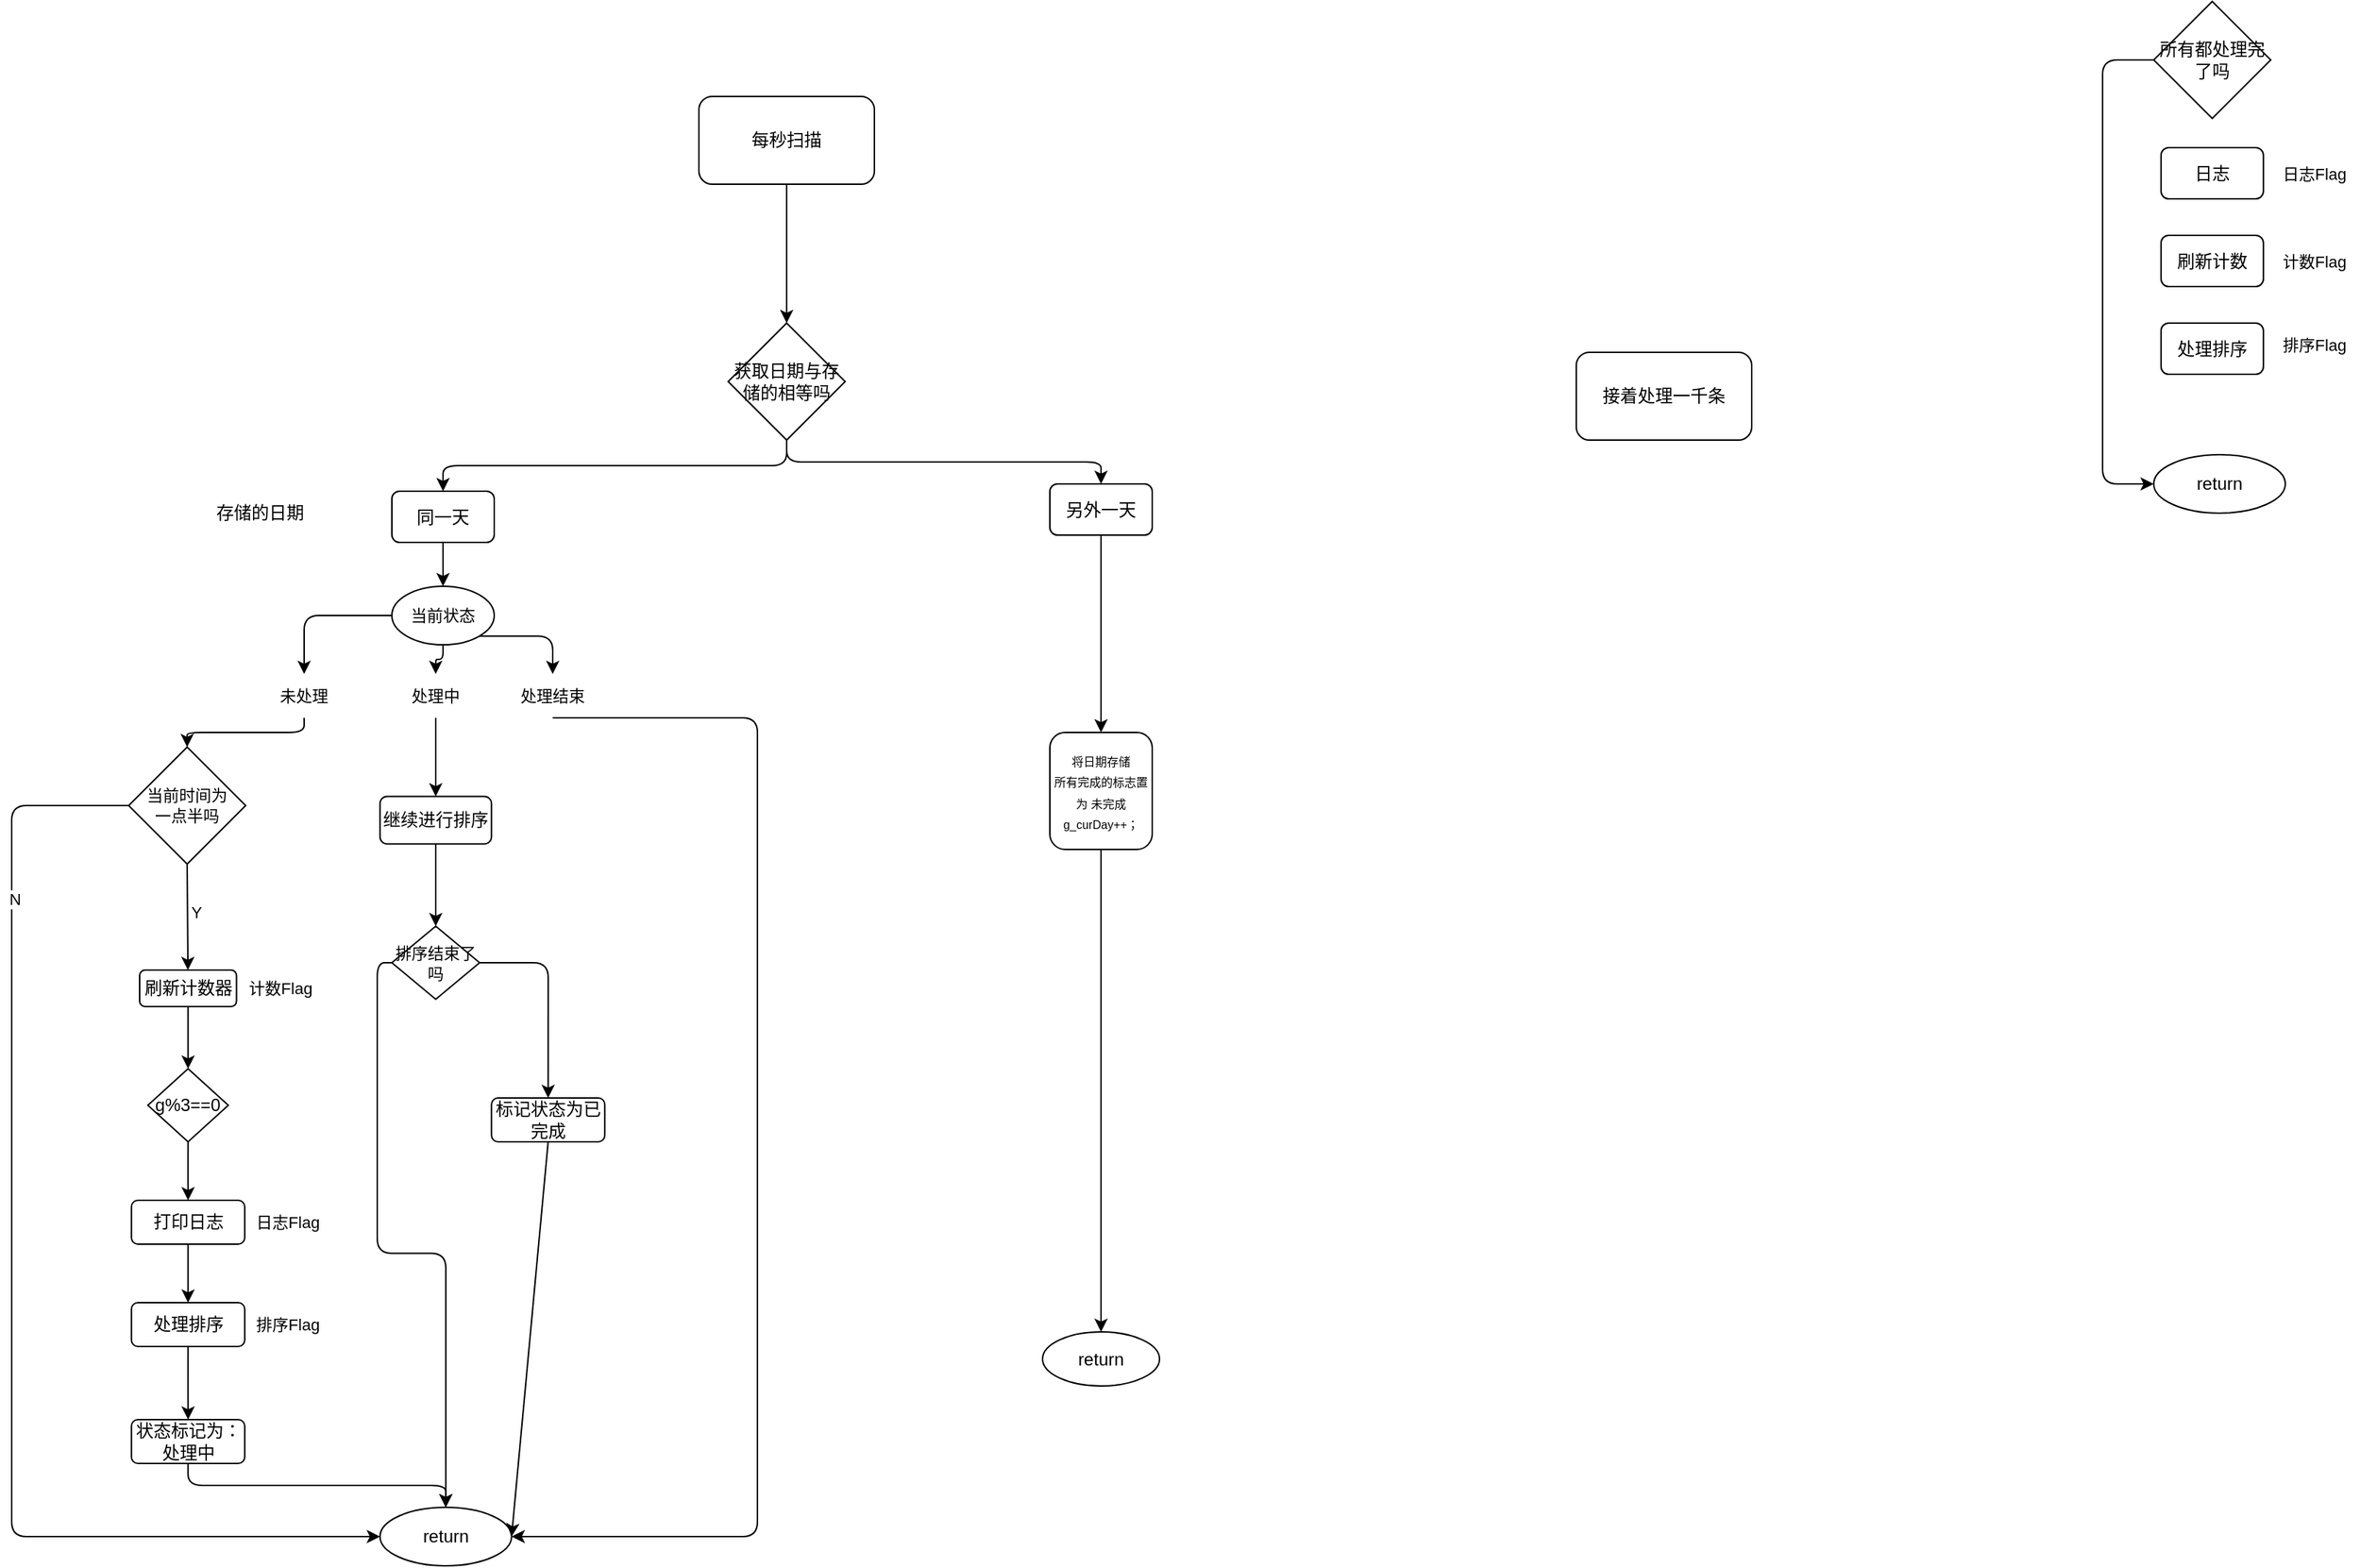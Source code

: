 <mxfile>
    <diagram id="Uj2iqn0dKsXNn-vPM0p7" name="第 1 页">
        <mxGraphModel dx="1261" dy="924" grid="1" gridSize="10" guides="1" tooltips="1" connect="1" arrows="1" fold="1" page="1" pageScale="1" pageWidth="827" pageHeight="1169" math="0" shadow="0">
            <root>
                <mxCell id="0"/>
                <mxCell id="1" parent="0"/>
                <mxCell id="84" style="edgeStyle=orthogonalEdgeStyle;html=1;exitX=0.5;exitY=1;exitDx=0;exitDy=0;fontSize=11;" parent="1" source="12" target="13" edge="1">
                    <mxGeometry relative="1" as="geometry"/>
                </mxCell>
                <mxCell id="12" value="g%3==0" style="rhombus;whiteSpace=wrap;html=1;" parent="1" vertex="1">
                    <mxGeometry x="433.13" y="1190" width="55" height="50" as="geometry"/>
                </mxCell>
                <mxCell id="83" style="edgeStyle=orthogonalEdgeStyle;html=1;exitX=0.5;exitY=1;exitDx=0;exitDy=0;entryX=0.5;entryY=0;entryDx=0;entryDy=0;fontSize=11;" parent="1" source="13" target="79" edge="1">
                    <mxGeometry relative="1" as="geometry"/>
                </mxCell>
                <mxCell id="64" style="edgeStyle=orthogonalEdgeStyle;html=1;exitX=0.5;exitY=1;exitDx=0;exitDy=0;entryX=0.5;entryY=0;entryDx=0;entryDy=0;fontSize=8;" parent="1" source="37" target="49" edge="1">
                    <mxGeometry relative="1" as="geometry"/>
                </mxCell>
                <mxCell id="37" value="每秒扫描" style="rounded=1;whiteSpace=wrap;html=1;" parent="1" vertex="1">
                    <mxGeometry x="810" y="525" width="120" height="60" as="geometry"/>
                </mxCell>
                <mxCell id="41" style="edgeStyle=orthogonalEdgeStyle;html=1;exitX=0;exitY=0.5;exitDx=0;exitDy=0;entryX=0;entryY=0.5;entryDx=0;entryDy=0;" parent="1" source="39" target="40" edge="1">
                    <mxGeometry relative="1" as="geometry">
                        <Array as="points">
                            <mxPoint x="1769.94" y="500"/>
                            <mxPoint x="1769.94" y="790"/>
                        </Array>
                    </mxGeometry>
                </mxCell>
                <mxCell id="39" value="所有都处理完了吗" style="rhombus;whiteSpace=wrap;html=1;" parent="1" vertex="1">
                    <mxGeometry x="1804.94" y="460" width="80" height="80" as="geometry"/>
                </mxCell>
                <mxCell id="40" value="return" style="ellipse;whiteSpace=wrap;html=1;" parent="1" vertex="1">
                    <mxGeometry x="1804.94" y="770" width="90" height="40" as="geometry"/>
                </mxCell>
                <mxCell id="42" value="接着处理一千条" style="rounded=1;whiteSpace=wrap;html=1;" parent="1" vertex="1">
                    <mxGeometry x="1410" y="700" width="120" height="60" as="geometry"/>
                </mxCell>
                <mxCell id="48" value="存储的日期" style="text;html=1;strokeColor=none;fillColor=none;align=center;verticalAlign=middle;whiteSpace=wrap;rounded=0;" parent="1" vertex="1">
                    <mxGeometry x="470" y="795" width="80" height="30" as="geometry"/>
                </mxCell>
                <mxCell id="56" style="edgeStyle=orthogonalEdgeStyle;html=1;exitX=0.5;exitY=1;exitDx=0;exitDy=0;" parent="1" source="49" target="50" edge="1">
                    <mxGeometry relative="1" as="geometry"/>
                </mxCell>
                <mxCell id="57" style="edgeStyle=orthogonalEdgeStyle;html=1;exitX=0.5;exitY=1;exitDx=0;exitDy=0;" parent="1" source="49" target="52" edge="1">
                    <mxGeometry relative="1" as="geometry"/>
                </mxCell>
                <mxCell id="49" value="获取日期与存储的相等吗" style="rhombus;whiteSpace=wrap;html=1;" parent="1" vertex="1">
                    <mxGeometry x="830" y="680" width="80" height="80" as="geometry"/>
                </mxCell>
                <mxCell id="102" style="edgeStyle=orthogonalEdgeStyle;html=1;exitX=0.5;exitY=1;exitDx=0;exitDy=0;entryX=0.5;entryY=0;entryDx=0;entryDy=0;fontSize=11;" parent="1" source="50" target="69" edge="1">
                    <mxGeometry relative="1" as="geometry"/>
                </mxCell>
                <mxCell id="50" value="同一天" style="rounded=1;whiteSpace=wrap;html=1;" parent="1" vertex="1">
                    <mxGeometry x="600" y="795" width="70" height="35" as="geometry"/>
                </mxCell>
                <mxCell id="114" style="edgeStyle=orthogonalEdgeStyle;html=1;exitX=0.5;exitY=1;exitDx=0;exitDy=0;" edge="1" parent="1" source="52" target="54">
                    <mxGeometry relative="1" as="geometry"/>
                </mxCell>
                <mxCell id="52" value="另外一天" style="rounded=1;whiteSpace=wrap;html=1;" parent="1" vertex="1">
                    <mxGeometry x="1050" y="790" width="70" height="35" as="geometry"/>
                </mxCell>
                <mxCell id="115" style="edgeStyle=orthogonalEdgeStyle;html=1;exitX=0.5;exitY=1;exitDx=0;exitDy=0;" edge="1" parent="1" source="54" target="58">
                    <mxGeometry relative="1" as="geometry"/>
                </mxCell>
                <mxCell id="54" value="&lt;font style=&quot;font-size: 8px&quot;&gt;将日期存储&lt;br&gt;所有完成的标志置为 未完成&lt;br&gt;g_curDay++；&lt;br&gt;&lt;/font&gt;" style="rounded=1;whiteSpace=wrap;html=1;" parent="1" vertex="1">
                    <mxGeometry x="1050" y="960" width="70" height="80" as="geometry"/>
                </mxCell>
                <mxCell id="58" value="return" style="ellipse;whiteSpace=wrap;html=1;" parent="1" vertex="1">
                    <mxGeometry x="1045" y="1370" width="80" height="37" as="geometry"/>
                </mxCell>
                <mxCell id="62" value="日志" style="rounded=1;whiteSpace=wrap;html=1;" parent="1" vertex="1">
                    <mxGeometry x="1809.94" y="560" width="70" height="35" as="geometry"/>
                </mxCell>
                <mxCell id="63" value="刷新计数" style="rounded=1;whiteSpace=wrap;html=1;" parent="1" vertex="1">
                    <mxGeometry x="1809.94" y="620" width="70" height="35" as="geometry"/>
                </mxCell>
                <mxCell id="65" value="处理排序" style="rounded=1;whiteSpace=wrap;html=1;" parent="1" vertex="1">
                    <mxGeometry x="1809.94" y="680" width="70" height="35" as="geometry"/>
                </mxCell>
                <mxCell id="66" value="&lt;font style=&quot;font-size: 11px&quot;&gt;日志Flag&lt;/font&gt;" style="text;html=1;strokeColor=none;fillColor=none;align=center;verticalAlign=middle;whiteSpace=wrap;rounded=0;fontSize=8;" parent="1" vertex="1">
                    <mxGeometry x="1884.94" y="562.5" width="60" height="30" as="geometry"/>
                </mxCell>
                <mxCell id="67" value="&lt;font style=&quot;font-size: 11px&quot;&gt;计数Flag&lt;/font&gt;" style="text;html=1;strokeColor=none;fillColor=none;align=center;verticalAlign=middle;whiteSpace=wrap;rounded=0;fontSize=8;" parent="1" vertex="1">
                    <mxGeometry x="1884.94" y="622.5" width="60" height="30" as="geometry"/>
                </mxCell>
                <mxCell id="68" value="&lt;font style=&quot;font-size: 11px&quot;&gt;排序Flag&lt;/font&gt;" style="text;html=1;strokeColor=none;fillColor=none;align=center;verticalAlign=middle;whiteSpace=wrap;rounded=0;fontSize=8;" parent="1" vertex="1">
                    <mxGeometry x="1884.94" y="680" width="60" height="30" as="geometry"/>
                </mxCell>
                <mxCell id="103" style="edgeStyle=orthogonalEdgeStyle;html=1;exitX=0.5;exitY=1;exitDx=0;exitDy=0;fontSize=11;" parent="1" source="69" target="72" edge="1">
                    <mxGeometry relative="1" as="geometry"/>
                </mxCell>
                <mxCell id="104" style="edgeStyle=orthogonalEdgeStyle;html=1;exitX=1;exitY=1;exitDx=0;exitDy=0;fontSize=11;" parent="1" source="69" target="73" edge="1">
                    <mxGeometry relative="1" as="geometry"/>
                </mxCell>
                <mxCell id="105" style="edgeStyle=orthogonalEdgeStyle;html=1;exitX=0;exitY=0.5;exitDx=0;exitDy=0;fontSize=11;" parent="1" source="69" target="71" edge="1">
                    <mxGeometry relative="1" as="geometry"/>
                </mxCell>
                <mxCell id="69" value="当前状态" style="ellipse;whiteSpace=wrap;html=1;fontSize=11;" parent="1" vertex="1">
                    <mxGeometry x="600" y="860" width="70" height="40" as="geometry"/>
                </mxCell>
                <mxCell id="106" style="edgeStyle=orthogonalEdgeStyle;html=1;exitX=0.5;exitY=1;exitDx=0;exitDy=0;entryX=0.5;entryY=0;entryDx=0;entryDy=0;fontSize=11;" parent="1" source="71" target="74" edge="1">
                    <mxGeometry relative="1" as="geometry"/>
                </mxCell>
                <mxCell id="71" value="未处理" style="text;html=1;strokeColor=none;fillColor=none;align=center;verticalAlign=middle;whiteSpace=wrap;rounded=0;fontSize=11;" parent="1" vertex="1">
                    <mxGeometry x="510" y="920" width="60" height="30" as="geometry"/>
                </mxCell>
                <mxCell id="99" style="edgeStyle=none;html=1;exitX=0.5;exitY=1;exitDx=0;exitDy=0;fontSize=11;" parent="1" source="72" target="90" edge="1">
                    <mxGeometry relative="1" as="geometry"/>
                </mxCell>
                <mxCell id="72" value="处理中" style="text;html=1;strokeColor=none;fillColor=none;align=center;verticalAlign=middle;whiteSpace=wrap;rounded=0;fontSize=11;" parent="1" vertex="1">
                    <mxGeometry x="600" y="920" width="60" height="30" as="geometry"/>
                </mxCell>
                <mxCell id="101" style="edgeStyle=orthogonalEdgeStyle;html=1;exitX=0.5;exitY=1;exitDx=0;exitDy=0;entryX=1;entryY=0.5;entryDx=0;entryDy=0;fontSize=11;" parent="1" source="73" target="75" edge="1">
                    <mxGeometry relative="1" as="geometry">
                        <Array as="points">
                            <mxPoint x="850" y="950"/>
                            <mxPoint x="850" y="1510"/>
                        </Array>
                    </mxGeometry>
                </mxCell>
                <mxCell id="73" value="处理结束" style="text;html=1;strokeColor=none;fillColor=none;align=center;verticalAlign=middle;whiteSpace=wrap;rounded=0;fontSize=11;" parent="1" vertex="1">
                    <mxGeometry x="680" y="920" width="60" height="30" as="geometry"/>
                </mxCell>
                <mxCell id="76" style="edgeStyle=orthogonalEdgeStyle;html=1;exitX=0;exitY=0.5;exitDx=0;exitDy=0;entryX=0;entryY=0.5;entryDx=0;entryDy=0;fontSize=11;" parent="1" source="74" target="75" edge="1">
                    <mxGeometry relative="1" as="geometry">
                        <Array as="points">
                            <mxPoint x="340" y="1010"/>
                            <mxPoint x="340" y="1510"/>
                        </Array>
                    </mxGeometry>
                </mxCell>
                <mxCell id="77" value="N" style="edgeLabel;html=1;align=center;verticalAlign=middle;resizable=0;points=[];fontSize=11;" parent="76" vertex="1" connectable="0">
                    <mxGeometry x="-0.655" y="2" relative="1" as="geometry">
                        <mxPoint as="offset"/>
                    </mxGeometry>
                </mxCell>
                <mxCell id="85" style="html=1;exitX=0.5;exitY=1;exitDx=0;exitDy=0;fontSize=11;" parent="1" source="74" target="78" edge="1">
                    <mxGeometry relative="1" as="geometry"/>
                </mxCell>
                <mxCell id="86" value="Y" style="edgeLabel;html=1;align=center;verticalAlign=middle;resizable=0;points=[];fontSize=11;" parent="85" vertex="1" connectable="0">
                    <mxGeometry x="-0.509" y="2" relative="1" as="geometry">
                        <mxPoint x="4" y="15" as="offset"/>
                    </mxGeometry>
                </mxCell>
                <mxCell id="74" value="当前时间为&lt;br&gt;一点半吗" style="rhombus;whiteSpace=wrap;html=1;fontSize=11;" parent="1" vertex="1">
                    <mxGeometry x="420" y="970" width="80" height="80" as="geometry"/>
                </mxCell>
                <mxCell id="75" value="return" style="ellipse;whiteSpace=wrap;html=1;" parent="1" vertex="1">
                    <mxGeometry x="591.88" y="1490" width="90" height="40" as="geometry"/>
                </mxCell>
                <mxCell id="88" style="edgeStyle=none;html=1;exitX=0.5;exitY=1;exitDx=0;exitDy=0;entryX=0.5;entryY=0;entryDx=0;entryDy=0;fontSize=11;" parent="1" source="78" target="12" edge="1">
                    <mxGeometry relative="1" as="geometry"/>
                </mxCell>
                <mxCell id="82" style="edgeStyle=orthogonalEdgeStyle;html=1;exitX=0.5;exitY=1;exitDx=0;exitDy=0;fontSize=11;" parent="1" source="79" target="80" edge="1">
                    <mxGeometry relative="1" as="geometry"/>
                </mxCell>
                <mxCell id="81" style="edgeStyle=orthogonalEdgeStyle;html=1;exitX=0.5;exitY=1;exitDx=0;exitDy=0;fontSize=11;" parent="1" source="80" target="75" edge="1">
                    <mxGeometry relative="1" as="geometry"/>
                </mxCell>
                <mxCell id="80" value="状态标记为：&lt;br&gt;处理中" style="rounded=1;whiteSpace=wrap;html=1;" parent="1" vertex="1">
                    <mxGeometry x="421.88" y="1430" width="77.5" height="30" as="geometry"/>
                </mxCell>
                <mxCell id="100" style="edgeStyle=none;html=1;exitX=0.5;exitY=1;exitDx=0;exitDy=0;entryX=0.5;entryY=0;entryDx=0;entryDy=0;fontSize=11;" parent="1" source="90" target="91" edge="1">
                    <mxGeometry relative="1" as="geometry"/>
                </mxCell>
                <mxCell id="90" value="继续进行排序" style="rounded=1;whiteSpace=wrap;html=1;" parent="1" vertex="1">
                    <mxGeometry x="591.88" y="1003.75" width="76.25" height="32.5" as="geometry"/>
                </mxCell>
                <mxCell id="96" style="edgeStyle=orthogonalEdgeStyle;html=1;exitX=1;exitY=0.5;exitDx=0;exitDy=0;entryX=0.5;entryY=0;entryDx=0;entryDy=0;fontSize=11;" parent="1" source="91" target="92" edge="1">
                    <mxGeometry relative="1" as="geometry"/>
                </mxCell>
                <mxCell id="113" style="edgeStyle=orthogonalEdgeStyle;html=1;exitX=0;exitY=0.5;exitDx=0;exitDy=0;entryX=0.5;entryY=0;entryDx=0;entryDy=0;" edge="1" parent="1" source="91" target="75">
                    <mxGeometry relative="1" as="geometry"/>
                </mxCell>
                <mxCell id="91" value="排序结束了吗" style="rhombus;whiteSpace=wrap;html=1;fontSize=11;" parent="1" vertex="1">
                    <mxGeometry x="600" y="1092.5" width="60" height="50" as="geometry"/>
                </mxCell>
                <mxCell id="98" style="edgeStyle=none;html=1;exitX=0.5;exitY=1;exitDx=0;exitDy=0;entryX=1;entryY=0.5;entryDx=0;entryDy=0;fontSize=11;" parent="1" source="92" target="75" edge="1">
                    <mxGeometry relative="1" as="geometry"/>
                </mxCell>
                <mxCell id="92" value="标记状态为已完成" style="rounded=1;whiteSpace=wrap;html=1;" parent="1" vertex="1">
                    <mxGeometry x="668.13" y="1210" width="77.5" height="30" as="geometry"/>
                </mxCell>
                <mxCell id="108" value="" style="group" vertex="1" connectable="0" parent="1">
                    <mxGeometry x="421.88" y="1280" width="137.5" height="30" as="geometry"/>
                </mxCell>
                <mxCell id="13" value="打印日志" style="rounded=1;whiteSpace=wrap;html=1;" parent="108" vertex="1">
                    <mxGeometry width="77.5" height="30" as="geometry"/>
                </mxCell>
                <mxCell id="107" value="&lt;font style=&quot;font-size: 11px&quot;&gt;日志Flag&lt;/font&gt;" style="text;html=1;strokeColor=none;fillColor=none;align=center;verticalAlign=middle;whiteSpace=wrap;rounded=0;fontSize=8;" vertex="1" parent="108">
                    <mxGeometry x="77.5" width="60" height="30" as="geometry"/>
                </mxCell>
                <mxCell id="110" value="" style="group" vertex="1" connectable="0" parent="1">
                    <mxGeometry x="427.5" y="1120" width="126.25" height="30" as="geometry"/>
                </mxCell>
                <mxCell id="78" value="刷新计数器" style="rounded=1;whiteSpace=wrap;html=1;" parent="110" vertex="1">
                    <mxGeometry y="2.5" width="66.25" height="25" as="geometry"/>
                </mxCell>
                <mxCell id="109" value="&lt;font style=&quot;font-size: 11px&quot;&gt;计数Flag&lt;/font&gt;" style="text;html=1;strokeColor=none;fillColor=none;align=center;verticalAlign=middle;whiteSpace=wrap;rounded=0;fontSize=8;" vertex="1" parent="110">
                    <mxGeometry x="66.25" width="60" height="30" as="geometry"/>
                </mxCell>
                <mxCell id="112" value="" style="group" vertex="1" connectable="0" parent="1">
                    <mxGeometry x="421.88" y="1350" width="137.5" height="30" as="geometry"/>
                </mxCell>
                <mxCell id="79" value="处理排序" style="rounded=1;whiteSpace=wrap;html=1;" parent="112" vertex="1">
                    <mxGeometry width="77.5" height="30" as="geometry"/>
                </mxCell>
                <mxCell id="111" value="&lt;font style=&quot;font-size: 11px&quot;&gt;排序Flag&lt;/font&gt;" style="text;html=1;strokeColor=none;fillColor=none;align=center;verticalAlign=middle;whiteSpace=wrap;rounded=0;fontSize=8;" vertex="1" parent="112">
                    <mxGeometry x="77.5" width="60" height="30" as="geometry"/>
                </mxCell>
            </root>
        </mxGraphModel>
    </diagram>
</mxfile>